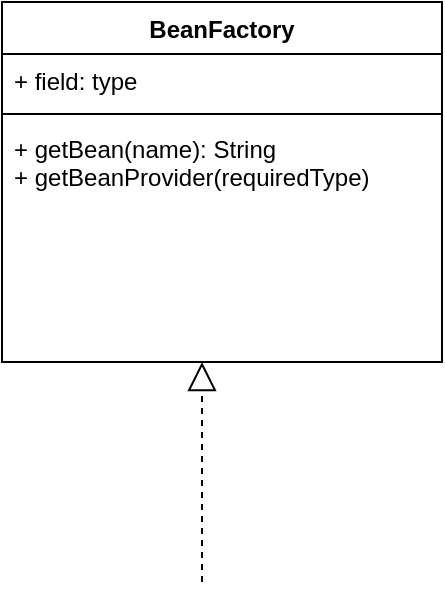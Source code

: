 <mxfile version="14.9.4" type="github">
  <diagram id="C5RBs43oDa-KdzZeNtuy" name="Page-1">
    <mxGraphModel dx="1422" dy="762" grid="1" gridSize="10" guides="1" tooltips="1" connect="1" arrows="1" fold="1" page="1" pageScale="1" pageWidth="827" pageHeight="1169" math="0" shadow="0">
      <root>
        <mxCell id="WIyWlLk6GJQsqaUBKTNV-0" />
        <mxCell id="WIyWlLk6GJQsqaUBKTNV-1" parent="WIyWlLk6GJQsqaUBKTNV-0" />
        <mxCell id="vmWFkdykOx2eH5PiFNSR-0" value="BeanFactory" style="swimlane;fontStyle=1;align=center;verticalAlign=top;childLayout=stackLayout;horizontal=1;startSize=26;horizontalStack=0;resizeParent=1;resizeParentMax=0;resizeLast=0;collapsible=1;marginBottom=0;" vertex="1" parent="WIyWlLk6GJQsqaUBKTNV-1">
          <mxGeometry x="180" y="110" width="220" height="180" as="geometry">
            <mxRectangle x="20" y="114" width="100" height="26" as="alternateBounds" />
          </mxGeometry>
        </mxCell>
        <mxCell id="vmWFkdykOx2eH5PiFNSR-1" value="+ field: type" style="text;strokeColor=none;fillColor=none;align=left;verticalAlign=top;spacingLeft=4;spacingRight=4;overflow=hidden;rotatable=0;points=[[0,0.5],[1,0.5]];portConstraint=eastwest;" vertex="1" parent="vmWFkdykOx2eH5PiFNSR-0">
          <mxGeometry y="26" width="220" height="26" as="geometry" />
        </mxCell>
        <mxCell id="vmWFkdykOx2eH5PiFNSR-2" value="" style="line;strokeWidth=1;fillColor=none;align=left;verticalAlign=middle;spacingTop=-1;spacingLeft=3;spacingRight=3;rotatable=0;labelPosition=right;points=[];portConstraint=eastwest;" vertex="1" parent="vmWFkdykOx2eH5PiFNSR-0">
          <mxGeometry y="52" width="220" height="8" as="geometry" />
        </mxCell>
        <mxCell id="vmWFkdykOx2eH5PiFNSR-3" value="+ getBean(name): String&#xa;+ getBeanProvider(requiredType)" style="text;strokeColor=none;fillColor=none;align=left;verticalAlign=top;spacingLeft=4;spacingRight=4;overflow=hidden;rotatable=0;points=[[0,0.5],[1,0.5]];portConstraint=eastwest;" vertex="1" parent="vmWFkdykOx2eH5PiFNSR-0">
          <mxGeometry y="60" width="220" height="120" as="geometry" />
        </mxCell>
        <mxCell id="vmWFkdykOx2eH5PiFNSR-6" value="" style="endArrow=block;dashed=1;endFill=0;endSize=12;html=1;" edge="1" parent="WIyWlLk6GJQsqaUBKTNV-1">
          <mxGeometry width="160" relative="1" as="geometry">
            <mxPoint x="280" y="400" as="sourcePoint" />
            <mxPoint x="280" y="290" as="targetPoint" />
          </mxGeometry>
        </mxCell>
      </root>
    </mxGraphModel>
  </diagram>
</mxfile>
